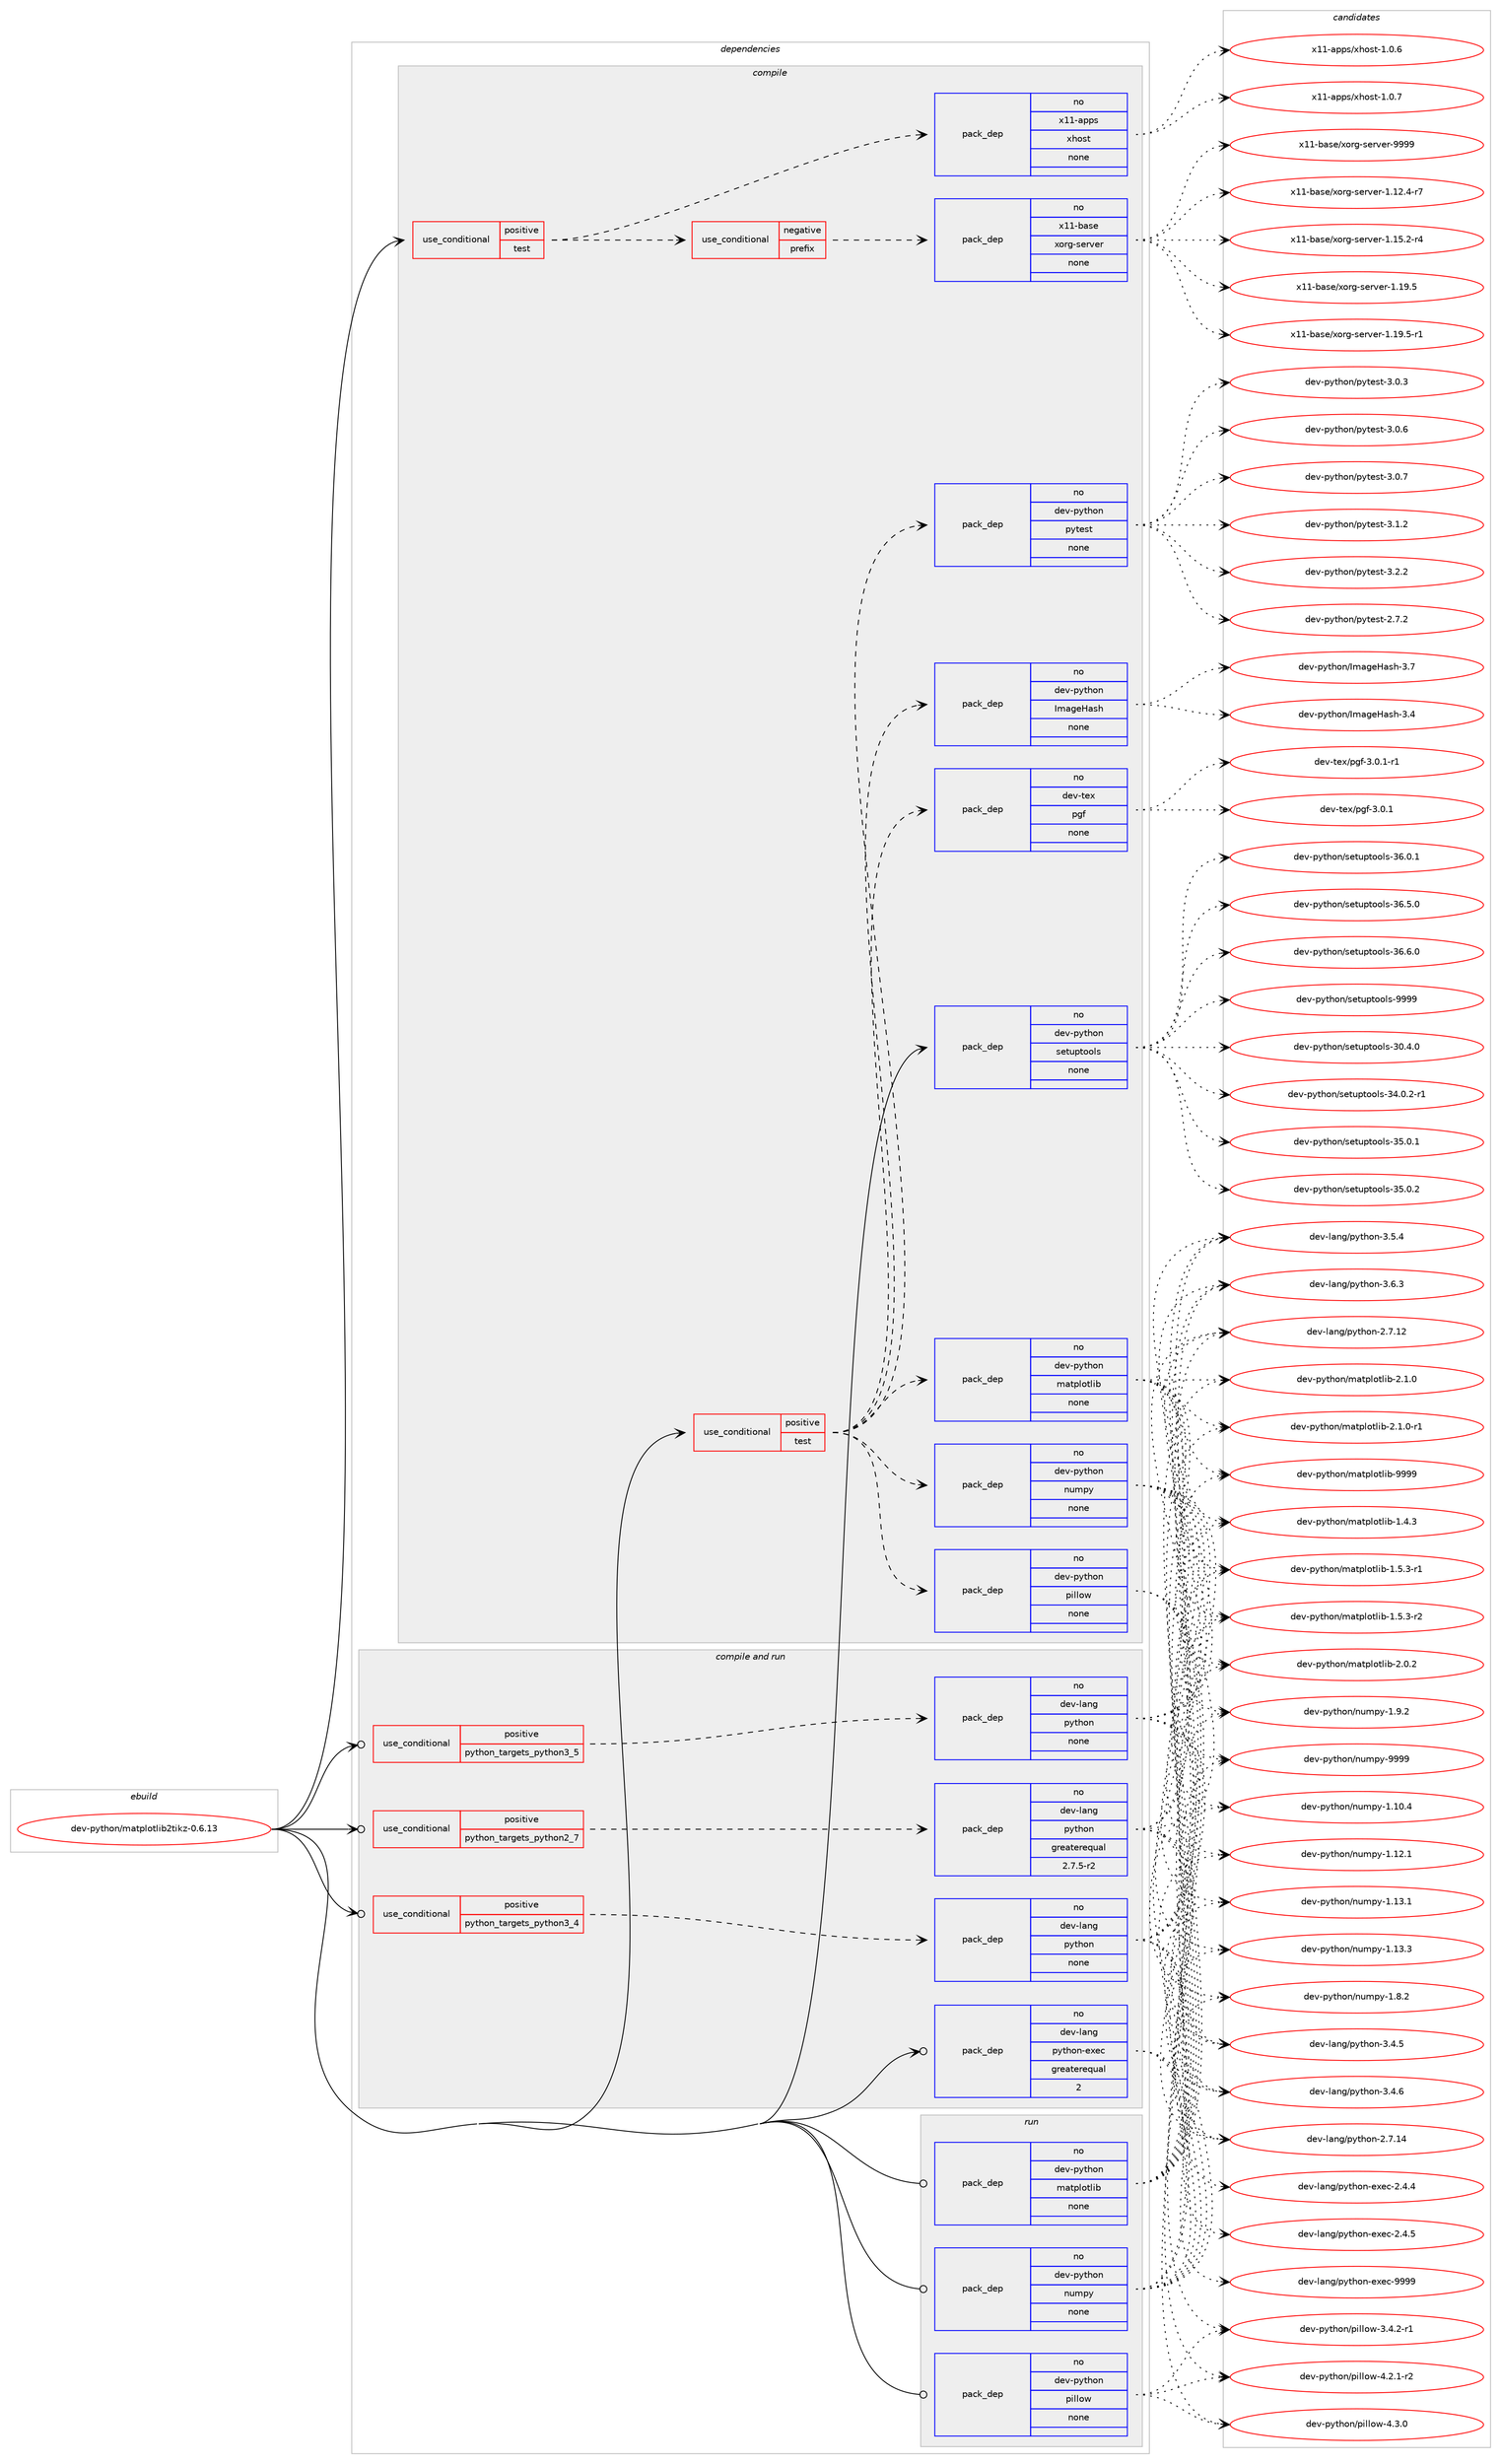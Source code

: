 digraph prolog {

# *************
# Graph options
# *************

newrank=true;
concentrate=true;
compound=true;
graph [rankdir=LR,fontname=Helvetica,fontsize=10,ranksep=1.5];#, ranksep=2.5, nodesep=0.2];
edge  [arrowhead=vee];
node  [fontname=Helvetica,fontsize=10];

# **********
# The ebuild
# **********

subgraph cluster_leftcol {
color=gray;
rank=same;
label=<<i>ebuild</i>>;
id [label="dev-python/matplotlib2tikz-0.6.13", color=red, width=4, href="../dev-python/matplotlib2tikz-0.6.13.svg"];
}

# ****************
# The dependencies
# ****************

subgraph cluster_midcol {
color=gray;
label=<<i>dependencies</i>>;
subgraph cluster_compile {
fillcolor="#eeeeee";
style=filled;
label=<<i>compile</i>>;
subgraph cond35392 {
dependency165925 [label=<<TABLE BORDER="0" CELLBORDER="1" CELLSPACING="0" CELLPADDING="4"><TR><TD ROWSPAN="3" CELLPADDING="10">use_conditional</TD></TR><TR><TD>positive</TD></TR><TR><TD>test</TD></TR></TABLE>>, shape=none, color=red];
subgraph cond35393 {
dependency165926 [label=<<TABLE BORDER="0" CELLBORDER="1" CELLSPACING="0" CELLPADDING="4"><TR><TD ROWSPAN="3" CELLPADDING="10">use_conditional</TD></TR><TR><TD>negative</TD></TR><TR><TD>prefix</TD></TR></TABLE>>, shape=none, color=red];
subgraph pack126678 {
dependency165927 [label=<<TABLE BORDER="0" CELLBORDER="1" CELLSPACING="0" CELLPADDING="4" WIDTH="220"><TR><TD ROWSPAN="6" CELLPADDING="30">pack_dep</TD></TR><TR><TD WIDTH="110">no</TD></TR><TR><TD>x11-base</TD></TR><TR><TD>xorg-server</TD></TR><TR><TD>none</TD></TR><TR><TD></TD></TR></TABLE>>, shape=none, color=blue];
}
dependency165926:e -> dependency165927:w [weight=20,style="dashed",arrowhead="vee"];
}
dependency165925:e -> dependency165926:w [weight=20,style="dashed",arrowhead="vee"];
subgraph pack126679 {
dependency165928 [label=<<TABLE BORDER="0" CELLBORDER="1" CELLSPACING="0" CELLPADDING="4" WIDTH="220"><TR><TD ROWSPAN="6" CELLPADDING="30">pack_dep</TD></TR><TR><TD WIDTH="110">no</TD></TR><TR><TD>x11-apps</TD></TR><TR><TD>xhost</TD></TR><TR><TD>none</TD></TR><TR><TD></TD></TR></TABLE>>, shape=none, color=blue];
}
dependency165925:e -> dependency165928:w [weight=20,style="dashed",arrowhead="vee"];
}
id:e -> dependency165925:w [weight=20,style="solid",arrowhead="vee"];
subgraph cond35394 {
dependency165929 [label=<<TABLE BORDER="0" CELLBORDER="1" CELLSPACING="0" CELLPADDING="4"><TR><TD ROWSPAN="3" CELLPADDING="10">use_conditional</TD></TR><TR><TD>positive</TD></TR><TR><TD>test</TD></TR></TABLE>>, shape=none, color=red];
subgraph pack126680 {
dependency165930 [label=<<TABLE BORDER="0" CELLBORDER="1" CELLSPACING="0" CELLPADDING="4" WIDTH="220"><TR><TD ROWSPAN="6" CELLPADDING="30">pack_dep</TD></TR><TR><TD WIDTH="110">no</TD></TR><TR><TD>dev-python</TD></TR><TR><TD>matplotlib</TD></TR><TR><TD>none</TD></TR><TR><TD></TD></TR></TABLE>>, shape=none, color=blue];
}
dependency165929:e -> dependency165930:w [weight=20,style="dashed",arrowhead="vee"];
subgraph pack126681 {
dependency165931 [label=<<TABLE BORDER="0" CELLBORDER="1" CELLSPACING="0" CELLPADDING="4" WIDTH="220"><TR><TD ROWSPAN="6" CELLPADDING="30">pack_dep</TD></TR><TR><TD WIDTH="110">no</TD></TR><TR><TD>dev-python</TD></TR><TR><TD>numpy</TD></TR><TR><TD>none</TD></TR><TR><TD></TD></TR></TABLE>>, shape=none, color=blue];
}
dependency165929:e -> dependency165931:w [weight=20,style="dashed",arrowhead="vee"];
subgraph pack126682 {
dependency165932 [label=<<TABLE BORDER="0" CELLBORDER="1" CELLSPACING="0" CELLPADDING="4" WIDTH="220"><TR><TD ROWSPAN="6" CELLPADDING="30">pack_dep</TD></TR><TR><TD WIDTH="110">no</TD></TR><TR><TD>dev-python</TD></TR><TR><TD>pillow</TD></TR><TR><TD>none</TD></TR><TR><TD></TD></TR></TABLE>>, shape=none, color=blue];
}
dependency165929:e -> dependency165932:w [weight=20,style="dashed",arrowhead="vee"];
subgraph pack126683 {
dependency165933 [label=<<TABLE BORDER="0" CELLBORDER="1" CELLSPACING="0" CELLPADDING="4" WIDTH="220"><TR><TD ROWSPAN="6" CELLPADDING="30">pack_dep</TD></TR><TR><TD WIDTH="110">no</TD></TR><TR><TD>dev-python</TD></TR><TR><TD>ImageHash</TD></TR><TR><TD>none</TD></TR><TR><TD></TD></TR></TABLE>>, shape=none, color=blue];
}
dependency165929:e -> dependency165933:w [weight=20,style="dashed",arrowhead="vee"];
subgraph pack126684 {
dependency165934 [label=<<TABLE BORDER="0" CELLBORDER="1" CELLSPACING="0" CELLPADDING="4" WIDTH="220"><TR><TD ROWSPAN="6" CELLPADDING="30">pack_dep</TD></TR><TR><TD WIDTH="110">no</TD></TR><TR><TD>dev-python</TD></TR><TR><TD>pytest</TD></TR><TR><TD>none</TD></TR><TR><TD></TD></TR></TABLE>>, shape=none, color=blue];
}
dependency165929:e -> dependency165934:w [weight=20,style="dashed",arrowhead="vee"];
subgraph pack126685 {
dependency165935 [label=<<TABLE BORDER="0" CELLBORDER="1" CELLSPACING="0" CELLPADDING="4" WIDTH="220"><TR><TD ROWSPAN="6" CELLPADDING="30">pack_dep</TD></TR><TR><TD WIDTH="110">no</TD></TR><TR><TD>dev-tex</TD></TR><TR><TD>pgf</TD></TR><TR><TD>none</TD></TR><TR><TD></TD></TR></TABLE>>, shape=none, color=blue];
}
dependency165929:e -> dependency165935:w [weight=20,style="dashed",arrowhead="vee"];
}
id:e -> dependency165929:w [weight=20,style="solid",arrowhead="vee"];
subgraph pack126686 {
dependency165936 [label=<<TABLE BORDER="0" CELLBORDER="1" CELLSPACING="0" CELLPADDING="4" WIDTH="220"><TR><TD ROWSPAN="6" CELLPADDING="30">pack_dep</TD></TR><TR><TD WIDTH="110">no</TD></TR><TR><TD>dev-python</TD></TR><TR><TD>setuptools</TD></TR><TR><TD>none</TD></TR><TR><TD></TD></TR></TABLE>>, shape=none, color=blue];
}
id:e -> dependency165936:w [weight=20,style="solid",arrowhead="vee"];
}
subgraph cluster_compileandrun {
fillcolor="#eeeeee";
style=filled;
label=<<i>compile and run</i>>;
subgraph cond35395 {
dependency165937 [label=<<TABLE BORDER="0" CELLBORDER="1" CELLSPACING="0" CELLPADDING="4"><TR><TD ROWSPAN="3" CELLPADDING="10">use_conditional</TD></TR><TR><TD>positive</TD></TR><TR><TD>python_targets_python2_7</TD></TR></TABLE>>, shape=none, color=red];
subgraph pack126687 {
dependency165938 [label=<<TABLE BORDER="0" CELLBORDER="1" CELLSPACING="0" CELLPADDING="4" WIDTH="220"><TR><TD ROWSPAN="6" CELLPADDING="30">pack_dep</TD></TR><TR><TD WIDTH="110">no</TD></TR><TR><TD>dev-lang</TD></TR><TR><TD>python</TD></TR><TR><TD>greaterequal</TD></TR><TR><TD>2.7.5-r2</TD></TR></TABLE>>, shape=none, color=blue];
}
dependency165937:e -> dependency165938:w [weight=20,style="dashed",arrowhead="vee"];
}
id:e -> dependency165937:w [weight=20,style="solid",arrowhead="odotvee"];
subgraph cond35396 {
dependency165939 [label=<<TABLE BORDER="0" CELLBORDER="1" CELLSPACING="0" CELLPADDING="4"><TR><TD ROWSPAN="3" CELLPADDING="10">use_conditional</TD></TR><TR><TD>positive</TD></TR><TR><TD>python_targets_python3_4</TD></TR></TABLE>>, shape=none, color=red];
subgraph pack126688 {
dependency165940 [label=<<TABLE BORDER="0" CELLBORDER="1" CELLSPACING="0" CELLPADDING="4" WIDTH="220"><TR><TD ROWSPAN="6" CELLPADDING="30">pack_dep</TD></TR><TR><TD WIDTH="110">no</TD></TR><TR><TD>dev-lang</TD></TR><TR><TD>python</TD></TR><TR><TD>none</TD></TR><TR><TD></TD></TR></TABLE>>, shape=none, color=blue];
}
dependency165939:e -> dependency165940:w [weight=20,style="dashed",arrowhead="vee"];
}
id:e -> dependency165939:w [weight=20,style="solid",arrowhead="odotvee"];
subgraph cond35397 {
dependency165941 [label=<<TABLE BORDER="0" CELLBORDER="1" CELLSPACING="0" CELLPADDING="4"><TR><TD ROWSPAN="3" CELLPADDING="10">use_conditional</TD></TR><TR><TD>positive</TD></TR><TR><TD>python_targets_python3_5</TD></TR></TABLE>>, shape=none, color=red];
subgraph pack126689 {
dependency165942 [label=<<TABLE BORDER="0" CELLBORDER="1" CELLSPACING="0" CELLPADDING="4" WIDTH="220"><TR><TD ROWSPAN="6" CELLPADDING="30">pack_dep</TD></TR><TR><TD WIDTH="110">no</TD></TR><TR><TD>dev-lang</TD></TR><TR><TD>python</TD></TR><TR><TD>none</TD></TR><TR><TD></TD></TR></TABLE>>, shape=none, color=blue];
}
dependency165941:e -> dependency165942:w [weight=20,style="dashed",arrowhead="vee"];
}
id:e -> dependency165941:w [weight=20,style="solid",arrowhead="odotvee"];
subgraph pack126690 {
dependency165943 [label=<<TABLE BORDER="0" CELLBORDER="1" CELLSPACING="0" CELLPADDING="4" WIDTH="220"><TR><TD ROWSPAN="6" CELLPADDING="30">pack_dep</TD></TR><TR><TD WIDTH="110">no</TD></TR><TR><TD>dev-lang</TD></TR><TR><TD>python-exec</TD></TR><TR><TD>greaterequal</TD></TR><TR><TD>2</TD></TR></TABLE>>, shape=none, color=blue];
}
id:e -> dependency165943:w [weight=20,style="solid",arrowhead="odotvee"];
}
subgraph cluster_run {
fillcolor="#eeeeee";
style=filled;
label=<<i>run</i>>;
subgraph pack126691 {
dependency165944 [label=<<TABLE BORDER="0" CELLBORDER="1" CELLSPACING="0" CELLPADDING="4" WIDTH="220"><TR><TD ROWSPAN="6" CELLPADDING="30">pack_dep</TD></TR><TR><TD WIDTH="110">no</TD></TR><TR><TD>dev-python</TD></TR><TR><TD>matplotlib</TD></TR><TR><TD>none</TD></TR><TR><TD></TD></TR></TABLE>>, shape=none, color=blue];
}
id:e -> dependency165944:w [weight=20,style="solid",arrowhead="odot"];
subgraph pack126692 {
dependency165945 [label=<<TABLE BORDER="0" CELLBORDER="1" CELLSPACING="0" CELLPADDING="4" WIDTH="220"><TR><TD ROWSPAN="6" CELLPADDING="30">pack_dep</TD></TR><TR><TD WIDTH="110">no</TD></TR><TR><TD>dev-python</TD></TR><TR><TD>numpy</TD></TR><TR><TD>none</TD></TR><TR><TD></TD></TR></TABLE>>, shape=none, color=blue];
}
id:e -> dependency165945:w [weight=20,style="solid",arrowhead="odot"];
subgraph pack126693 {
dependency165946 [label=<<TABLE BORDER="0" CELLBORDER="1" CELLSPACING="0" CELLPADDING="4" WIDTH="220"><TR><TD ROWSPAN="6" CELLPADDING="30">pack_dep</TD></TR><TR><TD WIDTH="110">no</TD></TR><TR><TD>dev-python</TD></TR><TR><TD>pillow</TD></TR><TR><TD>none</TD></TR><TR><TD></TD></TR></TABLE>>, shape=none, color=blue];
}
id:e -> dependency165946:w [weight=20,style="solid",arrowhead="odot"];
}
}

# **************
# The candidates
# **************

subgraph cluster_choices {
rank=same;
color=gray;
label=<<i>candidates</i>>;

subgraph choice126678 {
color=black;
nodesep=1;
choice12049494598971151014712011111410345115101114118101114454946495046524511455 [label="x11-base/xorg-server-1.12.4-r7", color=red, width=4,href="../x11-base/xorg-server-1.12.4-r7.svg"];
choice12049494598971151014712011111410345115101114118101114454946495346504511452 [label="x11-base/xorg-server-1.15.2-r4", color=red, width=4,href="../x11-base/xorg-server-1.15.2-r4.svg"];
choice1204949459897115101471201111141034511510111411810111445494649574653 [label="x11-base/xorg-server-1.19.5", color=red, width=4,href="../x11-base/xorg-server-1.19.5.svg"];
choice12049494598971151014712011111410345115101114118101114454946495746534511449 [label="x11-base/xorg-server-1.19.5-r1", color=red, width=4,href="../x11-base/xorg-server-1.19.5-r1.svg"];
choice120494945989711510147120111114103451151011141181011144557575757 [label="x11-base/xorg-server-9999", color=red, width=4,href="../x11-base/xorg-server-9999.svg"];
dependency165927:e -> choice12049494598971151014712011111410345115101114118101114454946495046524511455:w [style=dotted,weight="100"];
dependency165927:e -> choice12049494598971151014712011111410345115101114118101114454946495346504511452:w [style=dotted,weight="100"];
dependency165927:e -> choice1204949459897115101471201111141034511510111411810111445494649574653:w [style=dotted,weight="100"];
dependency165927:e -> choice12049494598971151014712011111410345115101114118101114454946495746534511449:w [style=dotted,weight="100"];
dependency165927:e -> choice120494945989711510147120111114103451151011141181011144557575757:w [style=dotted,weight="100"];
}
subgraph choice126679 {
color=black;
nodesep=1;
choice1204949459711211211547120104111115116454946484654 [label="x11-apps/xhost-1.0.6", color=red, width=4,href="../x11-apps/xhost-1.0.6.svg"];
choice1204949459711211211547120104111115116454946484655 [label="x11-apps/xhost-1.0.7", color=red, width=4,href="../x11-apps/xhost-1.0.7.svg"];
dependency165928:e -> choice1204949459711211211547120104111115116454946484654:w [style=dotted,weight="100"];
dependency165928:e -> choice1204949459711211211547120104111115116454946484655:w [style=dotted,weight="100"];
}
subgraph choice126680 {
color=black;
nodesep=1;
choice10010111845112121116104111110471099711611210811111610810598454946524651 [label="dev-python/matplotlib-1.4.3", color=red, width=4,href="../dev-python/matplotlib-1.4.3.svg"];
choice100101118451121211161041111104710997116112108111116108105984549465346514511449 [label="dev-python/matplotlib-1.5.3-r1", color=red, width=4,href="../dev-python/matplotlib-1.5.3-r1.svg"];
choice100101118451121211161041111104710997116112108111116108105984549465346514511450 [label="dev-python/matplotlib-1.5.3-r2", color=red, width=4,href="../dev-python/matplotlib-1.5.3-r2.svg"];
choice10010111845112121116104111110471099711611210811111610810598455046484650 [label="dev-python/matplotlib-2.0.2", color=red, width=4,href="../dev-python/matplotlib-2.0.2.svg"];
choice10010111845112121116104111110471099711611210811111610810598455046494648 [label="dev-python/matplotlib-2.1.0", color=red, width=4,href="../dev-python/matplotlib-2.1.0.svg"];
choice100101118451121211161041111104710997116112108111116108105984550464946484511449 [label="dev-python/matplotlib-2.1.0-r1", color=red, width=4,href="../dev-python/matplotlib-2.1.0-r1.svg"];
choice100101118451121211161041111104710997116112108111116108105984557575757 [label="dev-python/matplotlib-9999", color=red, width=4,href="../dev-python/matplotlib-9999.svg"];
dependency165930:e -> choice10010111845112121116104111110471099711611210811111610810598454946524651:w [style=dotted,weight="100"];
dependency165930:e -> choice100101118451121211161041111104710997116112108111116108105984549465346514511449:w [style=dotted,weight="100"];
dependency165930:e -> choice100101118451121211161041111104710997116112108111116108105984549465346514511450:w [style=dotted,weight="100"];
dependency165930:e -> choice10010111845112121116104111110471099711611210811111610810598455046484650:w [style=dotted,weight="100"];
dependency165930:e -> choice10010111845112121116104111110471099711611210811111610810598455046494648:w [style=dotted,weight="100"];
dependency165930:e -> choice100101118451121211161041111104710997116112108111116108105984550464946484511449:w [style=dotted,weight="100"];
dependency165930:e -> choice100101118451121211161041111104710997116112108111116108105984557575757:w [style=dotted,weight="100"];
}
subgraph choice126681 {
color=black;
nodesep=1;
choice100101118451121211161041111104711011710911212145494649484652 [label="dev-python/numpy-1.10.4", color=red, width=4,href="../dev-python/numpy-1.10.4.svg"];
choice100101118451121211161041111104711011710911212145494649504649 [label="dev-python/numpy-1.12.1", color=red, width=4,href="../dev-python/numpy-1.12.1.svg"];
choice100101118451121211161041111104711011710911212145494649514649 [label="dev-python/numpy-1.13.1", color=red, width=4,href="../dev-python/numpy-1.13.1.svg"];
choice100101118451121211161041111104711011710911212145494649514651 [label="dev-python/numpy-1.13.3", color=red, width=4,href="../dev-python/numpy-1.13.3.svg"];
choice1001011184511212111610411111047110117109112121454946564650 [label="dev-python/numpy-1.8.2", color=red, width=4,href="../dev-python/numpy-1.8.2.svg"];
choice1001011184511212111610411111047110117109112121454946574650 [label="dev-python/numpy-1.9.2", color=red, width=4,href="../dev-python/numpy-1.9.2.svg"];
choice10010111845112121116104111110471101171091121214557575757 [label="dev-python/numpy-9999", color=red, width=4,href="../dev-python/numpy-9999.svg"];
dependency165931:e -> choice100101118451121211161041111104711011710911212145494649484652:w [style=dotted,weight="100"];
dependency165931:e -> choice100101118451121211161041111104711011710911212145494649504649:w [style=dotted,weight="100"];
dependency165931:e -> choice100101118451121211161041111104711011710911212145494649514649:w [style=dotted,weight="100"];
dependency165931:e -> choice100101118451121211161041111104711011710911212145494649514651:w [style=dotted,weight="100"];
dependency165931:e -> choice1001011184511212111610411111047110117109112121454946564650:w [style=dotted,weight="100"];
dependency165931:e -> choice1001011184511212111610411111047110117109112121454946574650:w [style=dotted,weight="100"];
dependency165931:e -> choice10010111845112121116104111110471101171091121214557575757:w [style=dotted,weight="100"];
}
subgraph choice126682 {
color=black;
nodesep=1;
choice10010111845112121116104111110471121051081081111194551465246504511449 [label="dev-python/pillow-3.4.2-r1", color=red, width=4,href="../dev-python/pillow-3.4.2-r1.svg"];
choice10010111845112121116104111110471121051081081111194552465046494511450 [label="dev-python/pillow-4.2.1-r2", color=red, width=4,href="../dev-python/pillow-4.2.1-r2.svg"];
choice1001011184511212111610411111047112105108108111119455246514648 [label="dev-python/pillow-4.3.0", color=red, width=4,href="../dev-python/pillow-4.3.0.svg"];
dependency165932:e -> choice10010111845112121116104111110471121051081081111194551465246504511449:w [style=dotted,weight="100"];
dependency165932:e -> choice10010111845112121116104111110471121051081081111194552465046494511450:w [style=dotted,weight="100"];
dependency165932:e -> choice1001011184511212111610411111047112105108108111119455246514648:w [style=dotted,weight="100"];
}
subgraph choice126683 {
color=black;
nodesep=1;
choice10010111845112121116104111110477310997103101729711510445514652 [label="dev-python/ImageHash-3.4", color=red, width=4,href="../dev-python/ImageHash-3.4.svg"];
choice10010111845112121116104111110477310997103101729711510445514655 [label="dev-python/ImageHash-3.7", color=red, width=4,href="../dev-python/ImageHash-3.7.svg"];
dependency165933:e -> choice10010111845112121116104111110477310997103101729711510445514652:w [style=dotted,weight="100"];
dependency165933:e -> choice10010111845112121116104111110477310997103101729711510445514655:w [style=dotted,weight="100"];
}
subgraph choice126684 {
color=black;
nodesep=1;
choice1001011184511212111610411111047112121116101115116455046554650 [label="dev-python/pytest-2.7.2", color=red, width=4,href="../dev-python/pytest-2.7.2.svg"];
choice1001011184511212111610411111047112121116101115116455146484651 [label="dev-python/pytest-3.0.3", color=red, width=4,href="../dev-python/pytest-3.0.3.svg"];
choice1001011184511212111610411111047112121116101115116455146484654 [label="dev-python/pytest-3.0.6", color=red, width=4,href="../dev-python/pytest-3.0.6.svg"];
choice1001011184511212111610411111047112121116101115116455146484655 [label="dev-python/pytest-3.0.7", color=red, width=4,href="../dev-python/pytest-3.0.7.svg"];
choice1001011184511212111610411111047112121116101115116455146494650 [label="dev-python/pytest-3.1.2", color=red, width=4,href="../dev-python/pytest-3.1.2.svg"];
choice1001011184511212111610411111047112121116101115116455146504650 [label="dev-python/pytest-3.2.2", color=red, width=4,href="../dev-python/pytest-3.2.2.svg"];
dependency165934:e -> choice1001011184511212111610411111047112121116101115116455046554650:w [style=dotted,weight="100"];
dependency165934:e -> choice1001011184511212111610411111047112121116101115116455146484651:w [style=dotted,weight="100"];
dependency165934:e -> choice1001011184511212111610411111047112121116101115116455146484654:w [style=dotted,weight="100"];
dependency165934:e -> choice1001011184511212111610411111047112121116101115116455146484655:w [style=dotted,weight="100"];
dependency165934:e -> choice1001011184511212111610411111047112121116101115116455146494650:w [style=dotted,weight="100"];
dependency165934:e -> choice1001011184511212111610411111047112121116101115116455146504650:w [style=dotted,weight="100"];
}
subgraph choice126685 {
color=black;
nodesep=1;
choice1001011184511610112047112103102455146484649 [label="dev-tex/pgf-3.0.1", color=red, width=4,href="../dev-tex/pgf-3.0.1.svg"];
choice10010111845116101120471121031024551464846494511449 [label="dev-tex/pgf-3.0.1-r1", color=red, width=4,href="../dev-tex/pgf-3.0.1-r1.svg"];
dependency165935:e -> choice1001011184511610112047112103102455146484649:w [style=dotted,weight="100"];
dependency165935:e -> choice10010111845116101120471121031024551464846494511449:w [style=dotted,weight="100"];
}
subgraph choice126686 {
color=black;
nodesep=1;
choice100101118451121211161041111104711510111611711211611111110811545514846524648 [label="dev-python/setuptools-30.4.0", color=red, width=4,href="../dev-python/setuptools-30.4.0.svg"];
choice1001011184511212111610411111047115101116117112116111111108115455152464846504511449 [label="dev-python/setuptools-34.0.2-r1", color=red, width=4,href="../dev-python/setuptools-34.0.2-r1.svg"];
choice100101118451121211161041111104711510111611711211611111110811545515346484649 [label="dev-python/setuptools-35.0.1", color=red, width=4,href="../dev-python/setuptools-35.0.1.svg"];
choice100101118451121211161041111104711510111611711211611111110811545515346484650 [label="dev-python/setuptools-35.0.2", color=red, width=4,href="../dev-python/setuptools-35.0.2.svg"];
choice100101118451121211161041111104711510111611711211611111110811545515446484649 [label="dev-python/setuptools-36.0.1", color=red, width=4,href="../dev-python/setuptools-36.0.1.svg"];
choice100101118451121211161041111104711510111611711211611111110811545515446534648 [label="dev-python/setuptools-36.5.0", color=red, width=4,href="../dev-python/setuptools-36.5.0.svg"];
choice100101118451121211161041111104711510111611711211611111110811545515446544648 [label="dev-python/setuptools-36.6.0", color=red, width=4,href="../dev-python/setuptools-36.6.0.svg"];
choice10010111845112121116104111110471151011161171121161111111081154557575757 [label="dev-python/setuptools-9999", color=red, width=4,href="../dev-python/setuptools-9999.svg"];
dependency165936:e -> choice100101118451121211161041111104711510111611711211611111110811545514846524648:w [style=dotted,weight="100"];
dependency165936:e -> choice1001011184511212111610411111047115101116117112116111111108115455152464846504511449:w [style=dotted,weight="100"];
dependency165936:e -> choice100101118451121211161041111104711510111611711211611111110811545515346484649:w [style=dotted,weight="100"];
dependency165936:e -> choice100101118451121211161041111104711510111611711211611111110811545515346484650:w [style=dotted,weight="100"];
dependency165936:e -> choice100101118451121211161041111104711510111611711211611111110811545515446484649:w [style=dotted,weight="100"];
dependency165936:e -> choice100101118451121211161041111104711510111611711211611111110811545515446534648:w [style=dotted,weight="100"];
dependency165936:e -> choice100101118451121211161041111104711510111611711211611111110811545515446544648:w [style=dotted,weight="100"];
dependency165936:e -> choice10010111845112121116104111110471151011161171121161111111081154557575757:w [style=dotted,weight="100"];
}
subgraph choice126687 {
color=black;
nodesep=1;
choice10010111845108971101034711212111610411111045504655464950 [label="dev-lang/python-2.7.12", color=red, width=4,href="../dev-lang/python-2.7.12.svg"];
choice10010111845108971101034711212111610411111045504655464952 [label="dev-lang/python-2.7.14", color=red, width=4,href="../dev-lang/python-2.7.14.svg"];
choice100101118451089711010347112121116104111110455146524653 [label="dev-lang/python-3.4.5", color=red, width=4,href="../dev-lang/python-3.4.5.svg"];
choice100101118451089711010347112121116104111110455146524654 [label="dev-lang/python-3.4.6", color=red, width=4,href="../dev-lang/python-3.4.6.svg"];
choice100101118451089711010347112121116104111110455146534652 [label="dev-lang/python-3.5.4", color=red, width=4,href="../dev-lang/python-3.5.4.svg"];
choice100101118451089711010347112121116104111110455146544651 [label="dev-lang/python-3.6.3", color=red, width=4,href="../dev-lang/python-3.6.3.svg"];
dependency165938:e -> choice10010111845108971101034711212111610411111045504655464950:w [style=dotted,weight="100"];
dependency165938:e -> choice10010111845108971101034711212111610411111045504655464952:w [style=dotted,weight="100"];
dependency165938:e -> choice100101118451089711010347112121116104111110455146524653:w [style=dotted,weight="100"];
dependency165938:e -> choice100101118451089711010347112121116104111110455146524654:w [style=dotted,weight="100"];
dependency165938:e -> choice100101118451089711010347112121116104111110455146534652:w [style=dotted,weight="100"];
dependency165938:e -> choice100101118451089711010347112121116104111110455146544651:w [style=dotted,weight="100"];
}
subgraph choice126688 {
color=black;
nodesep=1;
choice10010111845108971101034711212111610411111045504655464950 [label="dev-lang/python-2.7.12", color=red, width=4,href="../dev-lang/python-2.7.12.svg"];
choice10010111845108971101034711212111610411111045504655464952 [label="dev-lang/python-2.7.14", color=red, width=4,href="../dev-lang/python-2.7.14.svg"];
choice100101118451089711010347112121116104111110455146524653 [label="dev-lang/python-3.4.5", color=red, width=4,href="../dev-lang/python-3.4.5.svg"];
choice100101118451089711010347112121116104111110455146524654 [label="dev-lang/python-3.4.6", color=red, width=4,href="../dev-lang/python-3.4.6.svg"];
choice100101118451089711010347112121116104111110455146534652 [label="dev-lang/python-3.5.4", color=red, width=4,href="../dev-lang/python-3.5.4.svg"];
choice100101118451089711010347112121116104111110455146544651 [label="dev-lang/python-3.6.3", color=red, width=4,href="../dev-lang/python-3.6.3.svg"];
dependency165940:e -> choice10010111845108971101034711212111610411111045504655464950:w [style=dotted,weight="100"];
dependency165940:e -> choice10010111845108971101034711212111610411111045504655464952:w [style=dotted,weight="100"];
dependency165940:e -> choice100101118451089711010347112121116104111110455146524653:w [style=dotted,weight="100"];
dependency165940:e -> choice100101118451089711010347112121116104111110455146524654:w [style=dotted,weight="100"];
dependency165940:e -> choice100101118451089711010347112121116104111110455146534652:w [style=dotted,weight="100"];
dependency165940:e -> choice100101118451089711010347112121116104111110455146544651:w [style=dotted,weight="100"];
}
subgraph choice126689 {
color=black;
nodesep=1;
choice10010111845108971101034711212111610411111045504655464950 [label="dev-lang/python-2.7.12", color=red, width=4,href="../dev-lang/python-2.7.12.svg"];
choice10010111845108971101034711212111610411111045504655464952 [label="dev-lang/python-2.7.14", color=red, width=4,href="../dev-lang/python-2.7.14.svg"];
choice100101118451089711010347112121116104111110455146524653 [label="dev-lang/python-3.4.5", color=red, width=4,href="../dev-lang/python-3.4.5.svg"];
choice100101118451089711010347112121116104111110455146524654 [label="dev-lang/python-3.4.6", color=red, width=4,href="../dev-lang/python-3.4.6.svg"];
choice100101118451089711010347112121116104111110455146534652 [label="dev-lang/python-3.5.4", color=red, width=4,href="../dev-lang/python-3.5.4.svg"];
choice100101118451089711010347112121116104111110455146544651 [label="dev-lang/python-3.6.3", color=red, width=4,href="../dev-lang/python-3.6.3.svg"];
dependency165942:e -> choice10010111845108971101034711212111610411111045504655464950:w [style=dotted,weight="100"];
dependency165942:e -> choice10010111845108971101034711212111610411111045504655464952:w [style=dotted,weight="100"];
dependency165942:e -> choice100101118451089711010347112121116104111110455146524653:w [style=dotted,weight="100"];
dependency165942:e -> choice100101118451089711010347112121116104111110455146524654:w [style=dotted,weight="100"];
dependency165942:e -> choice100101118451089711010347112121116104111110455146534652:w [style=dotted,weight="100"];
dependency165942:e -> choice100101118451089711010347112121116104111110455146544651:w [style=dotted,weight="100"];
}
subgraph choice126690 {
color=black;
nodesep=1;
choice1001011184510897110103471121211161041111104510112010199455046524652 [label="dev-lang/python-exec-2.4.4", color=red, width=4,href="../dev-lang/python-exec-2.4.4.svg"];
choice1001011184510897110103471121211161041111104510112010199455046524653 [label="dev-lang/python-exec-2.4.5", color=red, width=4,href="../dev-lang/python-exec-2.4.5.svg"];
choice10010111845108971101034711212111610411111045101120101994557575757 [label="dev-lang/python-exec-9999", color=red, width=4,href="../dev-lang/python-exec-9999.svg"];
dependency165943:e -> choice1001011184510897110103471121211161041111104510112010199455046524652:w [style=dotted,weight="100"];
dependency165943:e -> choice1001011184510897110103471121211161041111104510112010199455046524653:w [style=dotted,weight="100"];
dependency165943:e -> choice10010111845108971101034711212111610411111045101120101994557575757:w [style=dotted,weight="100"];
}
subgraph choice126691 {
color=black;
nodesep=1;
choice10010111845112121116104111110471099711611210811111610810598454946524651 [label="dev-python/matplotlib-1.4.3", color=red, width=4,href="../dev-python/matplotlib-1.4.3.svg"];
choice100101118451121211161041111104710997116112108111116108105984549465346514511449 [label="dev-python/matplotlib-1.5.3-r1", color=red, width=4,href="../dev-python/matplotlib-1.5.3-r1.svg"];
choice100101118451121211161041111104710997116112108111116108105984549465346514511450 [label="dev-python/matplotlib-1.5.3-r2", color=red, width=4,href="../dev-python/matplotlib-1.5.3-r2.svg"];
choice10010111845112121116104111110471099711611210811111610810598455046484650 [label="dev-python/matplotlib-2.0.2", color=red, width=4,href="../dev-python/matplotlib-2.0.2.svg"];
choice10010111845112121116104111110471099711611210811111610810598455046494648 [label="dev-python/matplotlib-2.1.0", color=red, width=4,href="../dev-python/matplotlib-2.1.0.svg"];
choice100101118451121211161041111104710997116112108111116108105984550464946484511449 [label="dev-python/matplotlib-2.1.0-r1", color=red, width=4,href="../dev-python/matplotlib-2.1.0-r1.svg"];
choice100101118451121211161041111104710997116112108111116108105984557575757 [label="dev-python/matplotlib-9999", color=red, width=4,href="../dev-python/matplotlib-9999.svg"];
dependency165944:e -> choice10010111845112121116104111110471099711611210811111610810598454946524651:w [style=dotted,weight="100"];
dependency165944:e -> choice100101118451121211161041111104710997116112108111116108105984549465346514511449:w [style=dotted,weight="100"];
dependency165944:e -> choice100101118451121211161041111104710997116112108111116108105984549465346514511450:w [style=dotted,weight="100"];
dependency165944:e -> choice10010111845112121116104111110471099711611210811111610810598455046484650:w [style=dotted,weight="100"];
dependency165944:e -> choice10010111845112121116104111110471099711611210811111610810598455046494648:w [style=dotted,weight="100"];
dependency165944:e -> choice100101118451121211161041111104710997116112108111116108105984550464946484511449:w [style=dotted,weight="100"];
dependency165944:e -> choice100101118451121211161041111104710997116112108111116108105984557575757:w [style=dotted,weight="100"];
}
subgraph choice126692 {
color=black;
nodesep=1;
choice100101118451121211161041111104711011710911212145494649484652 [label="dev-python/numpy-1.10.4", color=red, width=4,href="../dev-python/numpy-1.10.4.svg"];
choice100101118451121211161041111104711011710911212145494649504649 [label="dev-python/numpy-1.12.1", color=red, width=4,href="../dev-python/numpy-1.12.1.svg"];
choice100101118451121211161041111104711011710911212145494649514649 [label="dev-python/numpy-1.13.1", color=red, width=4,href="../dev-python/numpy-1.13.1.svg"];
choice100101118451121211161041111104711011710911212145494649514651 [label="dev-python/numpy-1.13.3", color=red, width=4,href="../dev-python/numpy-1.13.3.svg"];
choice1001011184511212111610411111047110117109112121454946564650 [label="dev-python/numpy-1.8.2", color=red, width=4,href="../dev-python/numpy-1.8.2.svg"];
choice1001011184511212111610411111047110117109112121454946574650 [label="dev-python/numpy-1.9.2", color=red, width=4,href="../dev-python/numpy-1.9.2.svg"];
choice10010111845112121116104111110471101171091121214557575757 [label="dev-python/numpy-9999", color=red, width=4,href="../dev-python/numpy-9999.svg"];
dependency165945:e -> choice100101118451121211161041111104711011710911212145494649484652:w [style=dotted,weight="100"];
dependency165945:e -> choice100101118451121211161041111104711011710911212145494649504649:w [style=dotted,weight="100"];
dependency165945:e -> choice100101118451121211161041111104711011710911212145494649514649:w [style=dotted,weight="100"];
dependency165945:e -> choice100101118451121211161041111104711011710911212145494649514651:w [style=dotted,weight="100"];
dependency165945:e -> choice1001011184511212111610411111047110117109112121454946564650:w [style=dotted,weight="100"];
dependency165945:e -> choice1001011184511212111610411111047110117109112121454946574650:w [style=dotted,weight="100"];
dependency165945:e -> choice10010111845112121116104111110471101171091121214557575757:w [style=dotted,weight="100"];
}
subgraph choice126693 {
color=black;
nodesep=1;
choice10010111845112121116104111110471121051081081111194551465246504511449 [label="dev-python/pillow-3.4.2-r1", color=red, width=4,href="../dev-python/pillow-3.4.2-r1.svg"];
choice10010111845112121116104111110471121051081081111194552465046494511450 [label="dev-python/pillow-4.2.1-r2", color=red, width=4,href="../dev-python/pillow-4.2.1-r2.svg"];
choice1001011184511212111610411111047112105108108111119455246514648 [label="dev-python/pillow-4.3.0", color=red, width=4,href="../dev-python/pillow-4.3.0.svg"];
dependency165946:e -> choice10010111845112121116104111110471121051081081111194551465246504511449:w [style=dotted,weight="100"];
dependency165946:e -> choice10010111845112121116104111110471121051081081111194552465046494511450:w [style=dotted,weight="100"];
dependency165946:e -> choice1001011184511212111610411111047112105108108111119455246514648:w [style=dotted,weight="100"];
}
}

}
